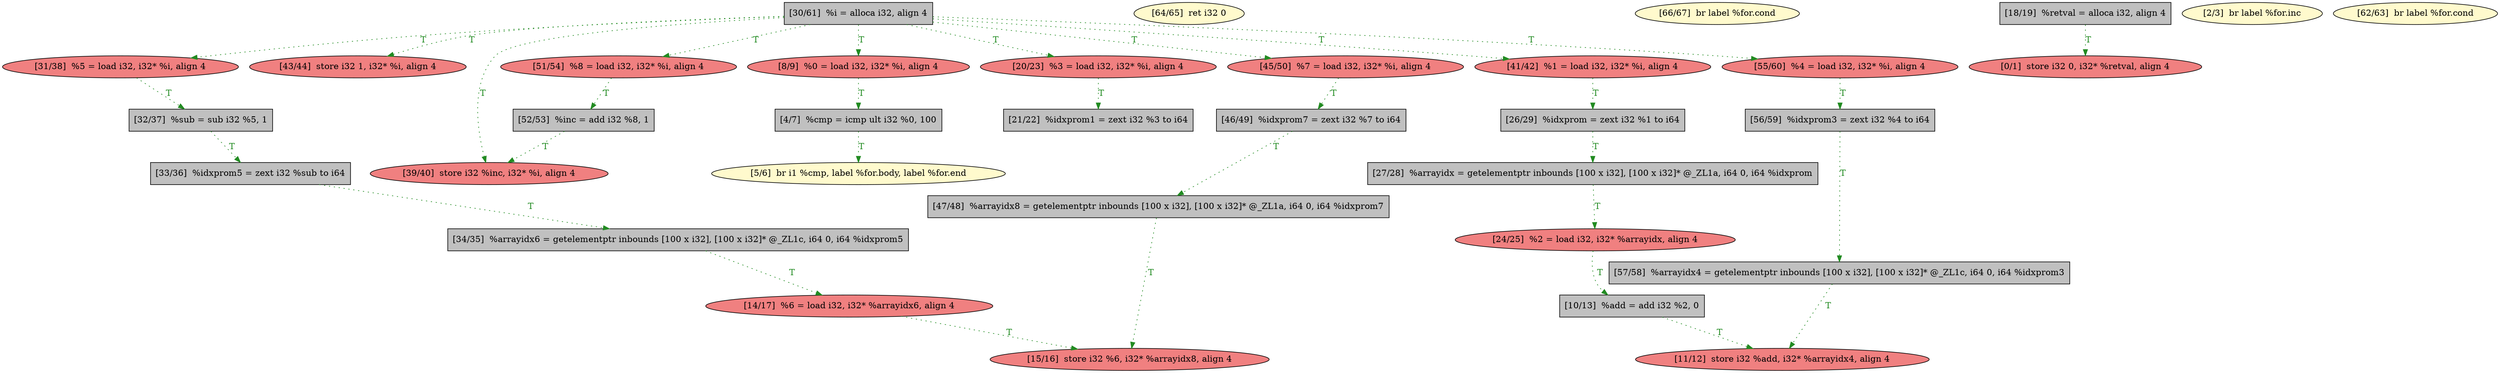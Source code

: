 
digraph G {


node97 [fillcolor=lightcoral,label="[31/38]  %5 = load i32, i32* %i, align 4",shape=ellipse,style=filled ]
node100 [fillcolor=grey,label="[56/59]  %idxprom3 = zext i32 %4 to i64",shape=rectangle,style=filled ]
node96 [fillcolor=grey,label="[34/35]  %arrayidx6 = getelementptr inbounds [100 x i32], [100 x i32]* @_ZL1c, i64 0, i64 %idxprom5",shape=rectangle,style=filled ]
node101 [fillcolor=lightcoral,label="[43/44]  store i32 1, i32* %i, align 4",shape=ellipse,style=filled ]
node98 [fillcolor=lightcoral,label="[15/16]  store i32 %6, i32* %arrayidx8, align 4",shape=ellipse,style=filled ]
node95 [fillcolor=lightcoral,label="[11/12]  store i32 %add, i32* %arrayidx4, align 4",shape=ellipse,style=filled ]
node91 [fillcolor=lemonchiffon,label="[64/65]  ret i32 0",shape=ellipse,style=filled ]
node99 [fillcolor=grey,label="[57/58]  %arrayidx4 = getelementptr inbounds [100 x i32], [100 x i32]* @_ZL1c, i64 0, i64 %idxprom3",shape=rectangle,style=filled ]
node89 [fillcolor=lightcoral,label="[51/54]  %8 = load i32, i32* %i, align 4",shape=ellipse,style=filled ]
node88 [fillcolor=grey,label="[46/49]  %idxprom7 = zext i32 %7 to i64",shape=rectangle,style=filled ]
node87 [fillcolor=grey,label="[33/36]  %idxprom5 = zext i32 %sub to i64",shape=rectangle,style=filled ]
node85 [fillcolor=grey,label="[52/53]  %inc = add i32 %8, 1",shape=rectangle,style=filled ]
node90 [fillcolor=lightcoral,label="[39/40]  store i32 %inc, i32* %i, align 4",shape=ellipse,style=filled ]
node72 [fillcolor=lemonchiffon,label="[5/6]  br i1 %cmp, label %for.body, label %for.end",shape=ellipse,style=filled ]
node92 [fillcolor=grey,label="[32/37]  %sub = sub i32 %5, 1",shape=rectangle,style=filled ]
node71 [fillcolor=lightcoral,label="[8/9]  %0 = load i32, i32* %i, align 4",shape=ellipse,style=filled ]
node93 [fillcolor=lemonchiffon,label="[66/67]  br label %for.cond",shape=ellipse,style=filled ]
node68 [fillcolor=lightcoral,label="[0/1]  store i32 0, i32* %retval, align 4",shape=ellipse,style=filled ]
node73 [fillcolor=grey,label="[10/13]  %add = add i32 %2, 0",shape=rectangle,style=filled ]
node69 [fillcolor=lemonchiffon,label="[2/3]  br label %for.inc",shape=ellipse,style=filled ]
node76 [fillcolor=lightcoral,label="[20/23]  %3 = load i32, i32* %i, align 4",shape=ellipse,style=filled ]
node86 [fillcolor=lightcoral,label="[41/42]  %1 = load i32, i32* %i, align 4",shape=ellipse,style=filled ]
node74 [fillcolor=lightcoral,label="[14/17]  %6 = load i32, i32* %arrayidx6, align 4",shape=ellipse,style=filled ]
node75 [fillcolor=grey,label="[18/19]  %retval = alloca i32, align 4",shape=rectangle,style=filled ]
node77 [fillcolor=lightcoral,label="[24/25]  %2 = load i32, i32* %arrayidx, align 4",shape=ellipse,style=filled ]
node78 [fillcolor=grey,label="[21/22]  %idxprom1 = zext i32 %3 to i64",shape=rectangle,style=filled ]
node83 [fillcolor=lightcoral,label="[55/60]  %4 = load i32, i32* %i, align 4",shape=ellipse,style=filled ]
node80 [fillcolor=grey,label="[30/61]  %i = alloca i32, align 4",shape=rectangle,style=filled ]
node79 [fillcolor=grey,label="[26/29]  %idxprom = zext i32 %1 to i64",shape=rectangle,style=filled ]
node84 [fillcolor=grey,label="[47/48]  %arrayidx8 = getelementptr inbounds [100 x i32], [100 x i32]* @_ZL1a, i64 0, i64 %idxprom7",shape=rectangle,style=filled ]
node81 [fillcolor=grey,label="[27/28]  %arrayidx = getelementptr inbounds [100 x i32], [100 x i32]* @_ZL1a, i64 0, i64 %idxprom",shape=rectangle,style=filled ]
node94 [fillcolor=lightcoral,label="[45/50]  %7 = load i32, i32* %i, align 4",shape=ellipse,style=filled ]
node70 [fillcolor=grey,label="[4/7]  %cmp = icmp ult i32 %0, 100",shape=rectangle,style=filled ]
node82 [fillcolor=lemonchiffon,label="[62/63]  br label %for.cond",shape=ellipse,style=filled ]

node100->node99 [style=dotted,color=forestgreen,label="T",fontcolor=forestgreen ]
node83->node100 [style=dotted,color=forestgreen,label="T",fontcolor=forestgreen ]
node86->node79 [style=dotted,color=forestgreen,label="T",fontcolor=forestgreen ]
node99->node95 [style=dotted,color=forestgreen,label="T",fontcolor=forestgreen ]
node97->node92 [style=dotted,color=forestgreen,label="T",fontcolor=forestgreen ]
node73->node95 [style=dotted,color=forestgreen,label="T",fontcolor=forestgreen ]
node89->node85 [style=dotted,color=forestgreen,label="T",fontcolor=forestgreen ]
node80->node71 [style=dotted,color=forestgreen,label="T",fontcolor=forestgreen ]
node96->node74 [style=dotted,color=forestgreen,label="T",fontcolor=forestgreen ]
node92->node87 [style=dotted,color=forestgreen,label="T",fontcolor=forestgreen ]
node94->node88 [style=dotted,color=forestgreen,label="T",fontcolor=forestgreen ]
node80->node76 [style=dotted,color=forestgreen,label="T",fontcolor=forestgreen ]
node80->node89 [style=dotted,color=forestgreen,label="T",fontcolor=forestgreen ]
node79->node81 [style=dotted,color=forestgreen,label="T",fontcolor=forestgreen ]
node85->node90 [style=dotted,color=forestgreen,label="T",fontcolor=forestgreen ]
node87->node96 [style=dotted,color=forestgreen,label="T",fontcolor=forestgreen ]
node75->node68 [style=dotted,color=forestgreen,label="T",fontcolor=forestgreen ]
node77->node73 [style=dotted,color=forestgreen,label="T",fontcolor=forestgreen ]
node80->node90 [style=dotted,color=forestgreen,label="T",fontcolor=forestgreen ]
node76->node78 [style=dotted,color=forestgreen,label="T",fontcolor=forestgreen ]
node80->node83 [style=dotted,color=forestgreen,label="T",fontcolor=forestgreen ]
node80->node97 [style=dotted,color=forestgreen,label="T",fontcolor=forestgreen ]
node84->node98 [style=dotted,color=forestgreen,label="T",fontcolor=forestgreen ]
node71->node70 [style=dotted,color=forestgreen,label="T",fontcolor=forestgreen ]
node80->node101 [style=dotted,color=forestgreen,label="T",fontcolor=forestgreen ]
node74->node98 [style=dotted,color=forestgreen,label="T",fontcolor=forestgreen ]
node80->node94 [style=dotted,color=forestgreen,label="T",fontcolor=forestgreen ]
node70->node72 [style=dotted,color=forestgreen,label="T",fontcolor=forestgreen ]
node80->node86 [style=dotted,color=forestgreen,label="T",fontcolor=forestgreen ]
node81->node77 [style=dotted,color=forestgreen,label="T",fontcolor=forestgreen ]
node88->node84 [style=dotted,color=forestgreen,label="T",fontcolor=forestgreen ]


}
